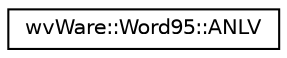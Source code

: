 digraph "类继承关系图"
{
  edge [fontname="Helvetica",fontsize="10",labelfontname="Helvetica",labelfontsize="10"];
  node [fontname="Helvetica",fontsize="10",shape=record];
  rankdir="LR";
  Node0 [label="wvWare::Word95::ANLV",height=0.2,width=0.4,color="black", fillcolor="white", style="filled",URL="$structwv_ware_1_1_word95_1_1_a_n_l_v.html"];
}
